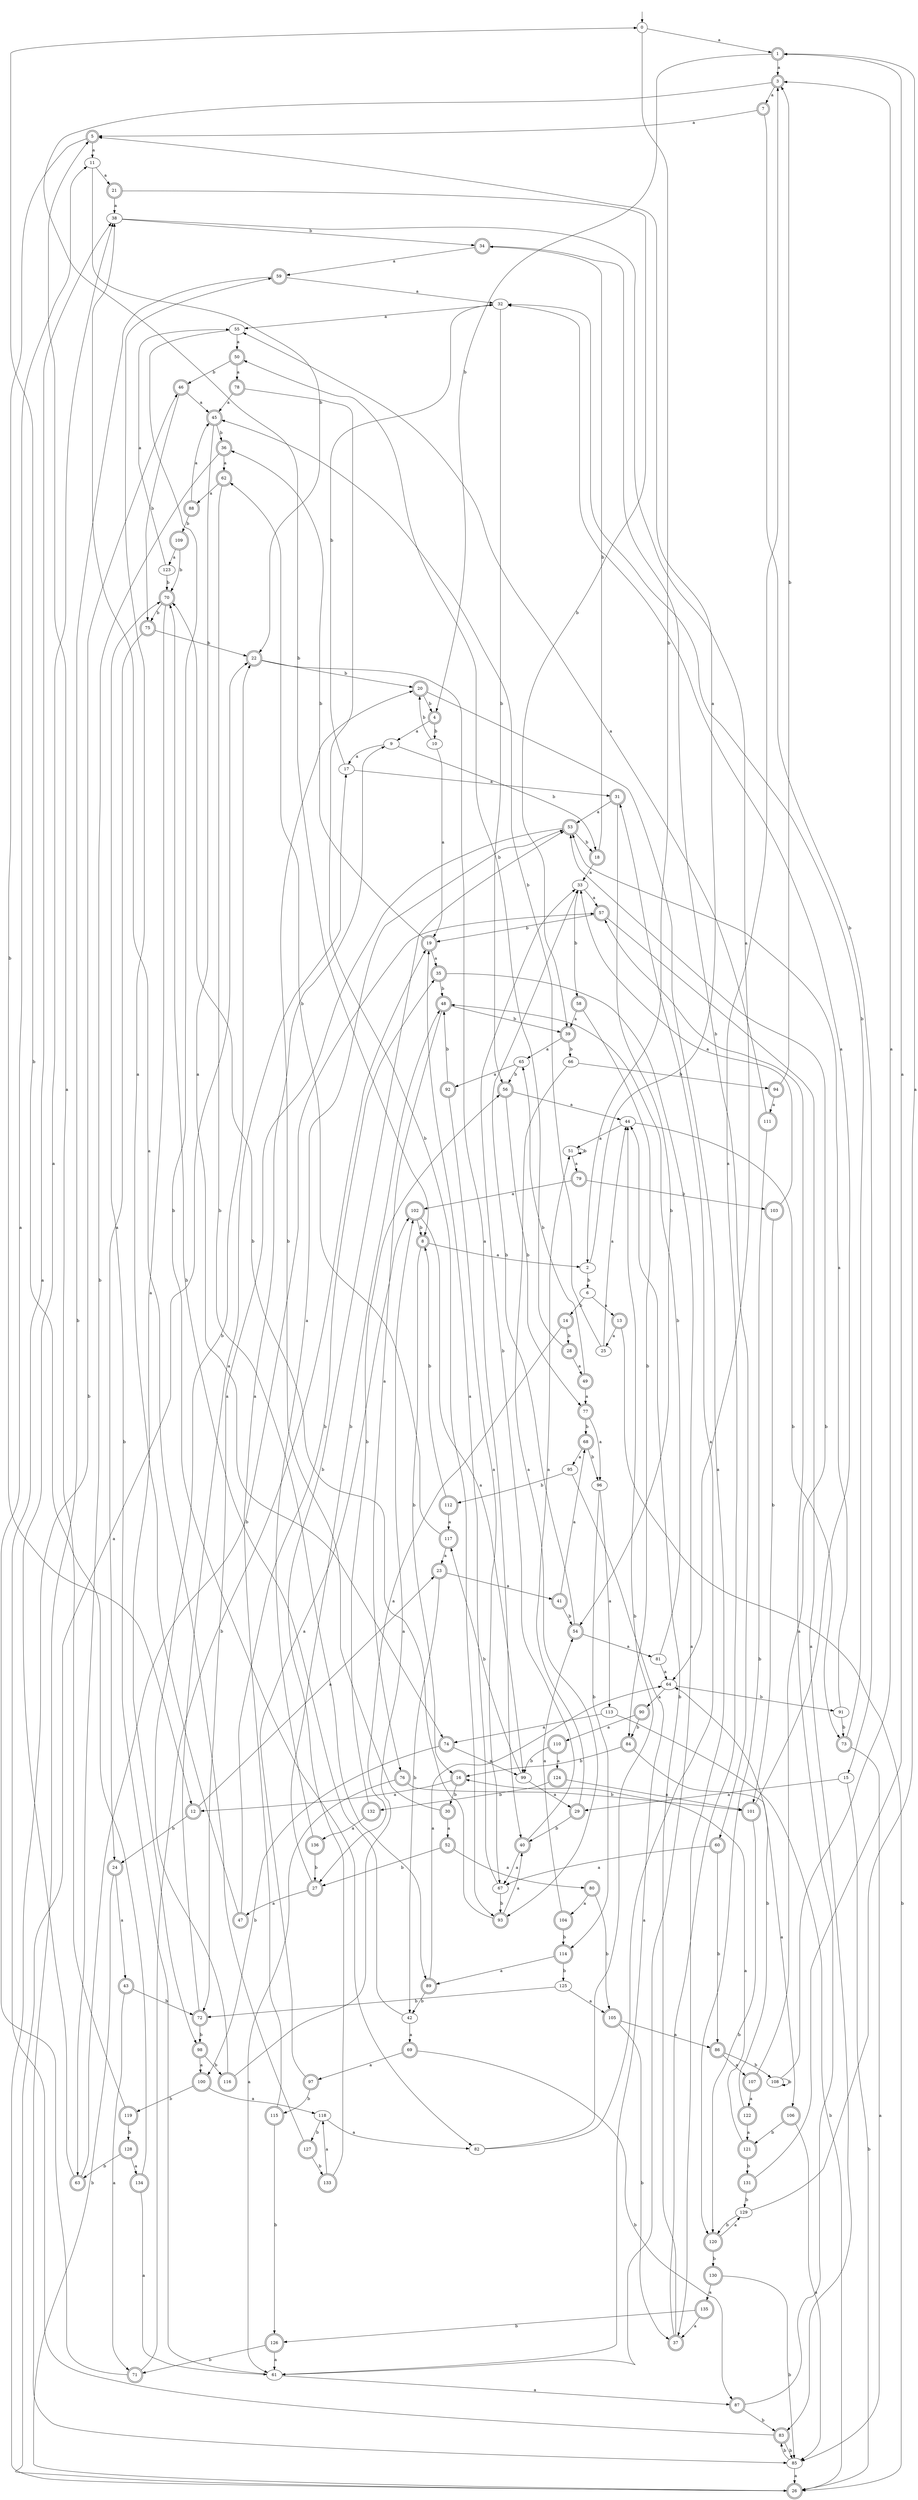 digraph RandomDFA {
  __start0 [label="", shape=none];
  __start0 -> 0 [label=""];
  0 [shape=circle]
  0 -> 1 [label="a"]
  0 -> 2 [label="b"]
  1 [shape=doublecircle]
  1 -> 3 [label="a"]
  1 -> 4 [label="b"]
  2
  2 -> 5 [label="a"]
  2 -> 6 [label="b"]
  3 [shape=doublecircle]
  3 -> 7 [label="a"]
  3 -> 8 [label="b"]
  4 [shape=doublecircle]
  4 -> 9 [label="a"]
  4 -> 10 [label="b"]
  5 [shape=doublecircle]
  5 -> 11 [label="a"]
  5 -> 12 [label="b"]
  6
  6 -> 13 [label="a"]
  6 -> 14 [label="b"]
  7 [shape=doublecircle]
  7 -> 5 [label="a"]
  7 -> 15 [label="b"]
  8 [shape=doublecircle]
  8 -> 2 [label="a"]
  8 -> 16 [label="b"]
  9
  9 -> 17 [label="a"]
  9 -> 18 [label="b"]
  10
  10 -> 19 [label="a"]
  10 -> 20 [label="b"]
  11
  11 -> 21 [label="a"]
  11 -> 22 [label="b"]
  12 [shape=doublecircle]
  12 -> 23 [label="a"]
  12 -> 24 [label="b"]
  13 [shape=doublecircle]
  13 -> 25 [label="a"]
  13 -> 26 [label="b"]
  14 [shape=doublecircle]
  14 -> 27 [label="a"]
  14 -> 28 [label="b"]
  15
  15 -> 29 [label="a"]
  15 -> 26 [label="b"]
  16 [shape=doublecircle]
  16 -> 12 [label="a"]
  16 -> 30 [label="b"]
  17
  17 -> 31 [label="a"]
  17 -> 32 [label="b"]
  18 [shape=doublecircle]
  18 -> 33 [label="a"]
  18 -> 34 [label="b"]
  19 [shape=doublecircle]
  19 -> 35 [label="a"]
  19 -> 36 [label="b"]
  20 [shape=doublecircle]
  20 -> 37 [label="a"]
  20 -> 4 [label="b"]
  21 [shape=doublecircle]
  21 -> 38 [label="a"]
  21 -> 39 [label="b"]
  22 [shape=doublecircle]
  22 -> 40 [label="a"]
  22 -> 20 [label="b"]
  23 [shape=doublecircle]
  23 -> 41 [label="a"]
  23 -> 42 [label="b"]
  24 [shape=doublecircle]
  24 -> 43 [label="a"]
  24 -> 26 [label="b"]
  25
  25 -> 44 [label="a"]
  25 -> 45 [label="b"]
  26 [shape=doublecircle]
  26 -> 22 [label="a"]
  26 -> 46 [label="b"]
  27 [shape=doublecircle]
  27 -> 47 [label="a"]
  27 -> 48 [label="b"]
  28 [shape=doublecircle]
  28 -> 49 [label="a"]
  28 -> 50 [label="b"]
  29 [shape=doublecircle]
  29 -> 51 [label="a"]
  29 -> 40 [label="b"]
  30 [shape=doublecircle]
  30 -> 52 [label="a"]
  30 -> 20 [label="b"]
  31 [shape=doublecircle]
  31 -> 53 [label="a"]
  31 -> 54 [label="b"]
  32
  32 -> 55 [label="a"]
  32 -> 56 [label="b"]
  33
  33 -> 57 [label="a"]
  33 -> 58 [label="b"]
  34 [shape=doublecircle]
  34 -> 59 [label="a"]
  34 -> 60 [label="b"]
  35 [shape=doublecircle]
  35 -> 61 [label="a"]
  35 -> 48 [label="b"]
  36 [shape=doublecircle]
  36 -> 62 [label="a"]
  36 -> 63 [label="b"]
  37 [shape=doublecircle]
  37 -> 3 [label="a"]
  37 -> 44 [label="b"]
  38
  38 -> 64 [label="a"]
  38 -> 34 [label="b"]
  39 [shape=doublecircle]
  39 -> 65 [label="a"]
  39 -> 66 [label="b"]
  40 [shape=doublecircle]
  40 -> 67 [label="a"]
  40 -> 33 [label="b"]
  41 [shape=doublecircle]
  41 -> 68 [label="a"]
  41 -> 54 [label="b"]
  42
  42 -> 69 [label="a"]
  42 -> 70 [label="b"]
  43 [shape=doublecircle]
  43 -> 71 [label="a"]
  43 -> 72 [label="b"]
  44
  44 -> 51 [label="a"]
  44 -> 73 [label="b"]
  45 [shape=doublecircle]
  45 -> 74 [label="a"]
  45 -> 36 [label="b"]
  46 [shape=doublecircle]
  46 -> 45 [label="a"]
  46 -> 75 [label="b"]
  47 [shape=doublecircle]
  47 -> 59 [label="a"]
  47 -> 35 [label="b"]
  48 [shape=doublecircle]
  48 -> 76 [label="a"]
  48 -> 39 [label="b"]
  49 [shape=doublecircle]
  49 -> 77 [label="a"]
  49 -> 65 [label="b"]
  50 [shape=doublecircle]
  50 -> 78 [label="a"]
  50 -> 46 [label="b"]
  51
  51 -> 79 [label="a"]
  51 -> 51 [label="b"]
  52 [shape=doublecircle]
  52 -> 80 [label="a"]
  52 -> 27 [label="b"]
  53 [shape=doublecircle]
  53 -> 72 [label="a"]
  53 -> 18 [label="b"]
  54 [shape=doublecircle]
  54 -> 81 [label="a"]
  54 -> 33 [label="b"]
  55
  55 -> 50 [label="a"]
  55 -> 82 [label="b"]
  56 [shape=doublecircle]
  56 -> 44 [label="a"]
  56 -> 77 [label="b"]
  57 [shape=doublecircle]
  57 -> 83 [label="a"]
  57 -> 19 [label="b"]
  58 [shape=doublecircle]
  58 -> 39 [label="a"]
  58 -> 84 [label="b"]
  59 [shape=doublecircle]
  59 -> 32 [label="a"]
  59 -> 85 [label="b"]
  60 [shape=doublecircle]
  60 -> 67 [label="a"]
  60 -> 86 [label="b"]
  61
  61 -> 87 [label="a"]
  61 -> 70 [label="b"]
  62 [shape=doublecircle]
  62 -> 88 [label="a"]
  62 -> 89 [label="b"]
  63 [shape=doublecircle]
  63 -> 38 [label="a"]
  63 -> 57 [label="b"]
  64
  64 -> 90 [label="a"]
  64 -> 91 [label="b"]
  65
  65 -> 92 [label="a"]
  65 -> 56 [label="b"]
  66
  66 -> 93 [label="a"]
  66 -> 94 [label="b"]
  67
  67 -> 19 [label="a"]
  67 -> 93 [label="b"]
  68 [shape=doublecircle]
  68 -> 95 [label="a"]
  68 -> 96 [label="b"]
  69 [shape=doublecircle]
  69 -> 97 [label="a"]
  69 -> 87 [label="b"]
  70 [shape=doublecircle]
  70 -> 98 [label="a"]
  70 -> 75 [label="b"]
  71 [shape=doublecircle]
  71 -> 11 [label="a"]
  71 -> 19 [label="b"]
  72 [shape=doublecircle]
  72 -> 17 [label="a"]
  72 -> 98 [label="b"]
  73 [shape=doublecircle]
  73 -> 85 [label="a"]
  73 -> 32 [label="b"]
  74 [shape=doublecircle]
  74 -> 99 [label="a"]
  74 -> 100 [label="b"]
  75 [shape=doublecircle]
  75 -> 24 [label="a"]
  75 -> 22 [label="b"]
  76 [shape=doublecircle]
  76 -> 61 [label="a"]
  76 -> 101 [label="b"]
  77 [shape=doublecircle]
  77 -> 96 [label="a"]
  77 -> 68 [label="b"]
  78 [shape=doublecircle]
  78 -> 45 [label="a"]
  78 -> 93 [label="b"]
  79 [shape=doublecircle]
  79 -> 102 [label="a"]
  79 -> 103 [label="b"]
  80 [shape=doublecircle]
  80 -> 104 [label="a"]
  80 -> 105 [label="b"]
  81
  81 -> 64 [label="a"]
  81 -> 48 [label="b"]
  82
  82 -> 31 [label="a"]
  82 -> 44 [label="b"]
  83 [shape=doublecircle]
  83 -> 38 [label="a"]
  83 -> 85 [label="b"]
  84 [shape=doublecircle]
  84 -> 106 [label="a"]
  84 -> 16 [label="b"]
  85
  85 -> 26 [label="a"]
  85 -> 83 [label="b"]
  86 [shape=doublecircle]
  86 -> 107 [label="a"]
  86 -> 108 [label="b"]
  87 [shape=doublecircle]
  87 -> 57 [label="a"]
  87 -> 83 [label="b"]
  88 [shape=doublecircle]
  88 -> 45 [label="a"]
  88 -> 109 [label="b"]
  89 [shape=doublecircle]
  89 -> 64 [label="a"]
  89 -> 42 [label="b"]
  90 [shape=doublecircle]
  90 -> 110 [label="a"]
  90 -> 84 [label="b"]
  91
  91 -> 53 [label="a"]
  91 -> 73 [label="b"]
  92 [shape=doublecircle]
  92 -> 67 [label="a"]
  92 -> 48 [label="b"]
  93 [shape=doublecircle]
  93 -> 40 [label="a"]
  93 -> 70 [label="b"]
  94 [shape=doublecircle]
  94 -> 111 [label="a"]
  94 -> 3 [label="b"]
  95
  95 -> 61 [label="a"]
  95 -> 112 [label="b"]
  96
  96 -> 113 [label="a"]
  96 -> 114 [label="b"]
  97 [shape=doublecircle]
  97 -> 102 [label="a"]
  97 -> 115 [label="b"]
  98 [shape=doublecircle]
  98 -> 100 [label="a"]
  98 -> 116 [label="b"]
  99
  99 -> 29 [label="a"]
  99 -> 117 [label="b"]
  100 [shape=doublecircle]
  100 -> 118 [label="a"]
  100 -> 119 [label="b"]
  101 [shape=doublecircle]
  101 -> 32 [label="a"]
  101 -> 120 [label="b"]
  102 [shape=doublecircle]
  102 -> 99 [label="a"]
  102 -> 8 [label="b"]
  103 [shape=doublecircle]
  103 -> 33 [label="a"]
  103 -> 101 [label="b"]
  104 [shape=doublecircle]
  104 -> 54 [label="a"]
  104 -> 114 [label="b"]
  105 [shape=doublecircle]
  105 -> 86 [label="a"]
  105 -> 37 [label="b"]
  106 [shape=doublecircle]
  106 -> 85 [label="a"]
  106 -> 121 [label="b"]
  107 [shape=doublecircle]
  107 -> 122 [label="a"]
  107 -> 53 [label="b"]
  108
  108 -> 3 [label="a"]
  108 -> 108 [label="b"]
  109 [shape=doublecircle]
  109 -> 123 [label="a"]
  109 -> 70 [label="b"]
  110 [shape=doublecircle]
  110 -> 124 [label="a"]
  110 -> 99 [label="b"]
  111 [shape=doublecircle]
  111 -> 55 [label="a"]
  111 -> 120 [label="b"]
  112 [shape=doublecircle]
  112 -> 117 [label="a"]
  112 -> 8 [label="b"]
  113
  113 -> 74 [label="a"]
  113 -> 26 [label="b"]
  114 [shape=doublecircle]
  114 -> 89 [label="a"]
  114 -> 125 [label="b"]
  115 [shape=doublecircle]
  115 -> 9 [label="a"]
  115 -> 126 [label="b"]
  116 [shape=doublecircle]
  116 -> 102 [label="a"]
  116 -> 22 [label="b"]
  117 [shape=doublecircle]
  117 -> 23 [label="a"]
  117 -> 62 [label="b"]
  118
  118 -> 82 [label="a"]
  118 -> 127 [label="b"]
  119 [shape=doublecircle]
  119 -> 5 [label="a"]
  119 -> 128 [label="b"]
  120 [shape=doublecircle]
  120 -> 129 [label="a"]
  120 -> 130 [label="b"]
  121 [shape=doublecircle]
  121 -> 16 [label="a"]
  121 -> 131 [label="b"]
  122 [shape=doublecircle]
  122 -> 121 [label="a"]
  122 -> 64 [label="b"]
  123
  123 -> 55 [label="a"]
  123 -> 70 [label="b"]
  124 [shape=doublecircle]
  124 -> 101 [label="a"]
  124 -> 132 [label="b"]
  125
  125 -> 105 [label="a"]
  125 -> 72 [label="b"]
  126 [shape=doublecircle]
  126 -> 61 [label="a"]
  126 -> 71 [label="b"]
  127 [shape=doublecircle]
  127 -> 38 [label="a"]
  127 -> 133 [label="b"]
  128 [shape=doublecircle]
  128 -> 134 [label="a"]
  128 -> 63 [label="b"]
  129
  129 -> 1 [label="a"]
  129 -> 120 [label="b"]
  130 [shape=doublecircle]
  130 -> 135 [label="a"]
  130 -> 85 [label="b"]
  131 [shape=doublecircle]
  131 -> 1 [label="a"]
  131 -> 129 [label="b"]
  132 [shape=doublecircle]
  132 -> 136 [label="a"]
  132 -> 56 [label="b"]
  133 [shape=doublecircle]
  133 -> 118 [label="a"]
  133 -> 53 [label="b"]
  134 [shape=doublecircle]
  134 -> 61 [label="a"]
  134 -> 0 [label="b"]
  135 [shape=doublecircle]
  135 -> 37 [label="a"]
  135 -> 126 [label="b"]
  136 [shape=doublecircle]
  136 -> 53 [label="a"]
  136 -> 27 [label="b"]
}
